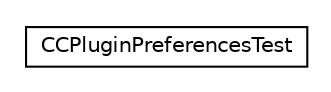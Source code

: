 #!/usr/local/bin/dot
#
# Class diagram 
# Generated by UMLGraph version 5.1 (http://www.umlgraph.org/)
#

digraph G {
	edge [fontname="Helvetica",fontsize=10,labelfontname="Helvetica",labelfontsize=10];
	node [fontname="Helvetica",fontsize=10,shape=plaintext];
	nodesep=0.25;
	ranksep=0.5;
	// net.sf.commonclipse.CCPluginPreferencesTest
	c0 [label=<<table title="net.sf.commonclipse.CCPluginPreferencesTest" border="0" cellborder="1" cellspacing="0" cellpadding="2" port="p" href="./CCPluginPreferencesTest.html">
		<tr><td><table border="0" cellspacing="0" cellpadding="1">
<tr><td align="center" balign="center"> CCPluginPreferencesTest </td></tr>
		</table></td></tr>
		</table>>, fontname="Helvetica", fontcolor="black", fontsize=10.0];
}

